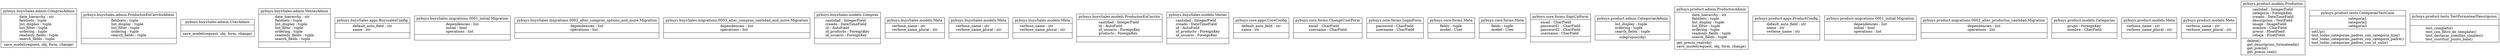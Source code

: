 digraph "classes_pybuys" {
rankdir=BT
charset="utf-8"
"pybuys.buysSales.admin.ComprasAdmin" [color="black", fontcolor="black", label=<{pybuys.buysSales.admin.ComprasAdmin|date_hierarchy : str<br ALIGN="LEFT"/>fieldsets : tuple<br ALIGN="LEFT"/>list_display : tuple<br ALIGN="LEFT"/>list_filter : tuple<br ALIGN="LEFT"/>ordering : tuple<br ALIGN="LEFT"/>readonly_fields : tuple<br ALIGN="LEFT"/>search_fields : tuple<br ALIGN="LEFT"/>|save_model(request, obj, form, change)<br ALIGN="LEFT"/>}>, shape="record", style="solid"];
"pybuys.buysSales.admin.ProductosEnCarritoAdmin" [color="black", fontcolor="black", label=<{pybuys.buysSales.admin.ProductosEnCarritoAdmin|fieldsets : tuple<br ALIGN="LEFT"/>list_display : tuple<br ALIGN="LEFT"/>list_filter : tuple<br ALIGN="LEFT"/>ordering : tuple<br ALIGN="LEFT"/>search_fields : tuple<br ALIGN="LEFT"/>|}>, shape="record", style="solid"];
"pybuys.buysSales.admin.UserAdmin" [color="black", fontcolor="black", label=<{pybuys.buysSales.admin.UserAdmin|<br ALIGN="LEFT"/>|save_model(request, obj, form, change)<br ALIGN="LEFT"/>}>, shape="record", style="solid"];
"pybuys.buysSales.admin.VentasAdmin" [color="black", fontcolor="black", label=<{pybuys.buysSales.admin.VentasAdmin|date_hierarchy : str<br ALIGN="LEFT"/>fieldsets : tuple<br ALIGN="LEFT"/>list_display : tuple<br ALIGN="LEFT"/>list_filter : tuple<br ALIGN="LEFT"/>ordering : tuple<br ALIGN="LEFT"/>readonly_fields : tuple<br ALIGN="LEFT"/>search_fields : tuple<br ALIGN="LEFT"/>|}>, shape="record", style="solid"];
"pybuys.buysSales.apps.BuyssalesConfig" [color="black", fontcolor="black", label=<{pybuys.buysSales.apps.BuyssalesConfig|default_auto_field : str<br ALIGN="LEFT"/>name : str<br ALIGN="LEFT"/>|}>, shape="record", style="solid"];
"pybuys.buysSales.migrations.0001_initial.Migration" [color="black", fontcolor="black", label=<{pybuys.buysSales.migrations.0001_initial.Migration|dependencies : list<br ALIGN="LEFT"/>initial : bool<br ALIGN="LEFT"/>operations : list<br ALIGN="LEFT"/>|}>, shape="record", style="solid"];
"pybuys.buysSales.migrations.0002_alter_compras_options_and_more.Migration" [color="black", fontcolor="black", label=<{pybuys.buysSales.migrations.0002_alter_compras_options_and_more.Migration|dependencies : list<br ALIGN="LEFT"/>operations : list<br ALIGN="LEFT"/>|}>, shape="record", style="solid"];
"pybuys.buysSales.migrations.0003_alter_compras_cantidad_and_more.Migration" [color="black", fontcolor="black", label=<{pybuys.buysSales.migrations.0003_alter_compras_cantidad_and_more.Migration|dependencies : list<br ALIGN="LEFT"/>operations : list<br ALIGN="LEFT"/>|}>, shape="record", style="solid"];
"pybuys.buysSales.models.Compras" [color="black", fontcolor="black", label=<{pybuys.buysSales.models.Compras|cantidad : IntegerField<br ALIGN="LEFT"/>creado : DateTimeField<br ALIGN="LEFT"/>id : AutoField<br ALIGN="LEFT"/>id_producto : ForeignKey<br ALIGN="LEFT"/>id_usuario : ForeignKey<br ALIGN="LEFT"/>|}>, shape="record", style="solid"];
"pybuys.buysSales.models.ProductosEnCarrito.Meta" [color="black", fontcolor="black", label=<{pybuys.buysSales.models.Meta|verbose_name : str<br ALIGN="LEFT"/>verbose_name_plural : str<br ALIGN="LEFT"/>|}>, shape="record", style="solid"];
"pybuys.buysSales.models.Compras.Meta" [color="black", fontcolor="black", label=<{pybuys.buysSales.models.Meta|verbose_name : str<br ALIGN="LEFT"/>verbose_name_plural : str<br ALIGN="LEFT"/>|}>, shape="record", style="solid"];
"pybuys.buysSales.models.Ventas.Meta" [color="black", fontcolor="black", label=<{pybuys.buysSales.models.Meta|verbose_name : str<br ALIGN="LEFT"/>verbose_name_plural : str<br ALIGN="LEFT"/>|}>, shape="record", style="solid"];
"pybuys.buysSales.models.ProductosEnCarrito" [color="black", fontcolor="black", label=<{pybuys.buysSales.models.ProductosEnCarrito|cantidad : IntegerField<br ALIGN="LEFT"/>id : AutoField<br ALIGN="LEFT"/>id_usuario : ForeignKey<br ALIGN="LEFT"/>producto : ForeignKey<br ALIGN="LEFT"/>|}>, shape="record", style="solid"];
"pybuys.buysSales.models.Ventas" [color="black", fontcolor="black", label=<{pybuys.buysSales.models.Ventas|cantidad : IntegerField<br ALIGN="LEFT"/>creado : DateTimeField<br ALIGN="LEFT"/>id : AutoField<br ALIGN="LEFT"/>id_producto : ForeignKey<br ALIGN="LEFT"/>id_usuario : ForeignKey<br ALIGN="LEFT"/>|}>, shape="record", style="solid"];
"pybuys.core.apps.CoreConfig" [color="black", fontcolor="black", label=<{pybuys.core.apps.CoreConfig|default_auto_field : str<br ALIGN="LEFT"/>name : str<br ALIGN="LEFT"/>|}>, shape="record", style="solid"];
"pybuys.core.forms.ChangeUserForm" [color="black", fontcolor="black", label=<{pybuys.core.forms.ChangeUserForm|email : CharField<br ALIGN="LEFT"/>username : CharField<br ALIGN="LEFT"/>|}>, shape="record", style="solid"];
"pybuys.core.forms.LoginForm" [color="black", fontcolor="black", label=<{pybuys.core.forms.LoginForm|password : CharField<br ALIGN="LEFT"/>username : CharField<br ALIGN="LEFT"/>|}>, shape="record", style="solid"];
"pybuys.core.forms.SignUpForm.Meta" [color="black", fontcolor="black", label=<{pybuys.core.forms.Meta|fields : tuple<br ALIGN="LEFT"/>model : User<br ALIGN="LEFT"/>|}>, shape="record", style="solid"];
"pybuys.core.forms.ChangeUserForm.Meta" [color="black", fontcolor="black", label=<{pybuys.core.forms.Meta|fields : tuple<br ALIGN="LEFT"/>model : User<br ALIGN="LEFT"/>|}>, shape="record", style="solid"];
"pybuys.core.forms.SignUpForm" [color="black", fontcolor="black", label=<{pybuys.core.forms.SignUpForm|email : CharField<br ALIGN="LEFT"/>password1 : CharField<br ALIGN="LEFT"/>password2 : CharField<br ALIGN="LEFT"/>username : CharField<br ALIGN="LEFT"/>|}>, shape="record", style="solid"];
"pybuys.product.admin.CategoriasAdmin" [color="black", fontcolor="black", label=<{pybuys.product.admin.CategoriasAdmin|list_display : tuple<br ALIGN="LEFT"/>ordering : tuple<br ALIGN="LEFT"/>search_fields : tuple<br ALIGN="LEFT"/>|subgrupos(obj)<br ALIGN="LEFT"/>}>, shape="record", style="solid"];
"pybuys.product.admin.ProductosAdmin" [color="black", fontcolor="black", label=<{pybuys.product.admin.ProductosAdmin|date_hierarchy : str<br ALIGN="LEFT"/>fieldsets : tuple<br ALIGN="LEFT"/>list_display : tuple<br ALIGN="LEFT"/>list_filter : tuple<br ALIGN="LEFT"/>ordering : tuple<br ALIGN="LEFT"/>readonly_fields : tuple<br ALIGN="LEFT"/>search_fields : tuple<br ALIGN="LEFT"/>|get_precio_real(obj)<br ALIGN="LEFT"/>save_model(request, obj, form, change)<br ALIGN="LEFT"/>}>, shape="record", style="solid"];
"pybuys.product.apps.ProductConfig" [color="black", fontcolor="black", label=<{pybuys.product.apps.ProductConfig|default_auto_field : str<br ALIGN="LEFT"/>name : str<br ALIGN="LEFT"/>verbose_name : str<br ALIGN="LEFT"/>|}>, shape="record", style="solid"];
"pybuys.product.migrations.0001_initial.Migration" [color="black", fontcolor="black", label=<{pybuys.product.migrations.0001_initial.Migration|dependencies : list<br ALIGN="LEFT"/>initial : bool<br ALIGN="LEFT"/>operations : list<br ALIGN="LEFT"/>|}>, shape="record", style="solid"];
"pybuys.product.migrations.0002_alter_productos_cantidad.Migration" [color="black", fontcolor="black", label=<{pybuys.product.migrations.0002_alter_productos_cantidad.Migration|dependencies : list<br ALIGN="LEFT"/>operations : list<br ALIGN="LEFT"/>|}>, shape="record", style="solid"];
"pybuys.product.models.Categorias" [color="black", fontcolor="black", label=<{pybuys.product.models.Categorias|grupo : ForeignKey<br ALIGN="LEFT"/>nombre : CharField<br ALIGN="LEFT"/>|}>, shape="record", style="solid"];
"pybuys.product.models.Categorias.Meta" [color="black", fontcolor="black", label=<{pybuys.product.models.Meta|verbose_name : str<br ALIGN="LEFT"/>verbose_name_plural : str<br ALIGN="LEFT"/>|}>, shape="record", style="solid"];
"pybuys.product.models.Productos.Meta" [color="black", fontcolor="black", label=<{pybuys.product.models.Meta|verbose_name : str<br ALIGN="LEFT"/>verbose_name_plural : str<br ALIGN="LEFT"/>|}>, shape="record", style="solid"];
"pybuys.product.models.Productos" [color="black", fontcolor="black", label=<{pybuys.product.models.Productos|cantidad : IntegerField<br ALIGN="LEFT"/>categoria : ForeignKey<br ALIGN="LEFT"/>creado : DateTimeField<br ALIGN="LEFT"/>descripcion : TextField<br ALIGN="LEFT"/>image : ImageField<br ALIGN="LEFT"/>nombre : CharField<br ALIGN="LEFT"/>precio : FloatField<br ALIGN="LEFT"/>rebaja : FloatField<br ALIGN="LEFT"/>|delete()<br ALIGN="LEFT"/>get_descripcion_formateada()<br ALIGN="LEFT"/>get_precio()<br ALIGN="LEFT"/>get_precio_real()<br ALIGN="LEFT"/>}>, shape="record", style="solid"];
"pybuys.product.tests.CategoriasTestCase" [color="black", fontcolor="black", label=<{pybuys.product.tests.CategoriasTestCase|categoria1<br ALIGN="LEFT"/>categoria2<br ALIGN="LEFT"/>categoria3<br ALIGN="LEFT"/>|setUp()<br ALIGN="LEFT"/>test_todas_categorias_padres_con_categoria_hija()<br ALIGN="LEFT"/>test_todas_categorias_padres_con_categoria_padre()<br ALIGN="LEFT"/>test_todas_categorias_padres_con_id_nulo()<br ALIGN="LEFT"/>}>, shape="record", style="solid"];
"pybuys.product.tests.TestFormatearDescripcion" [color="black", fontcolor="black", label=<{pybuys.product.tests.TestFormatearDescripcion|<br ALIGN="LEFT"/>|test_completo()<br ALIGN="LEFT"/>test_con_filtro_de_template()<br ALIGN="LEFT"/>test_destacar_comillas_simples()<br ALIGN="LEFT"/>test_sustituir_punto_bala()<br ALIGN="LEFT"/>}>, shape="record", style="solid"];
}
